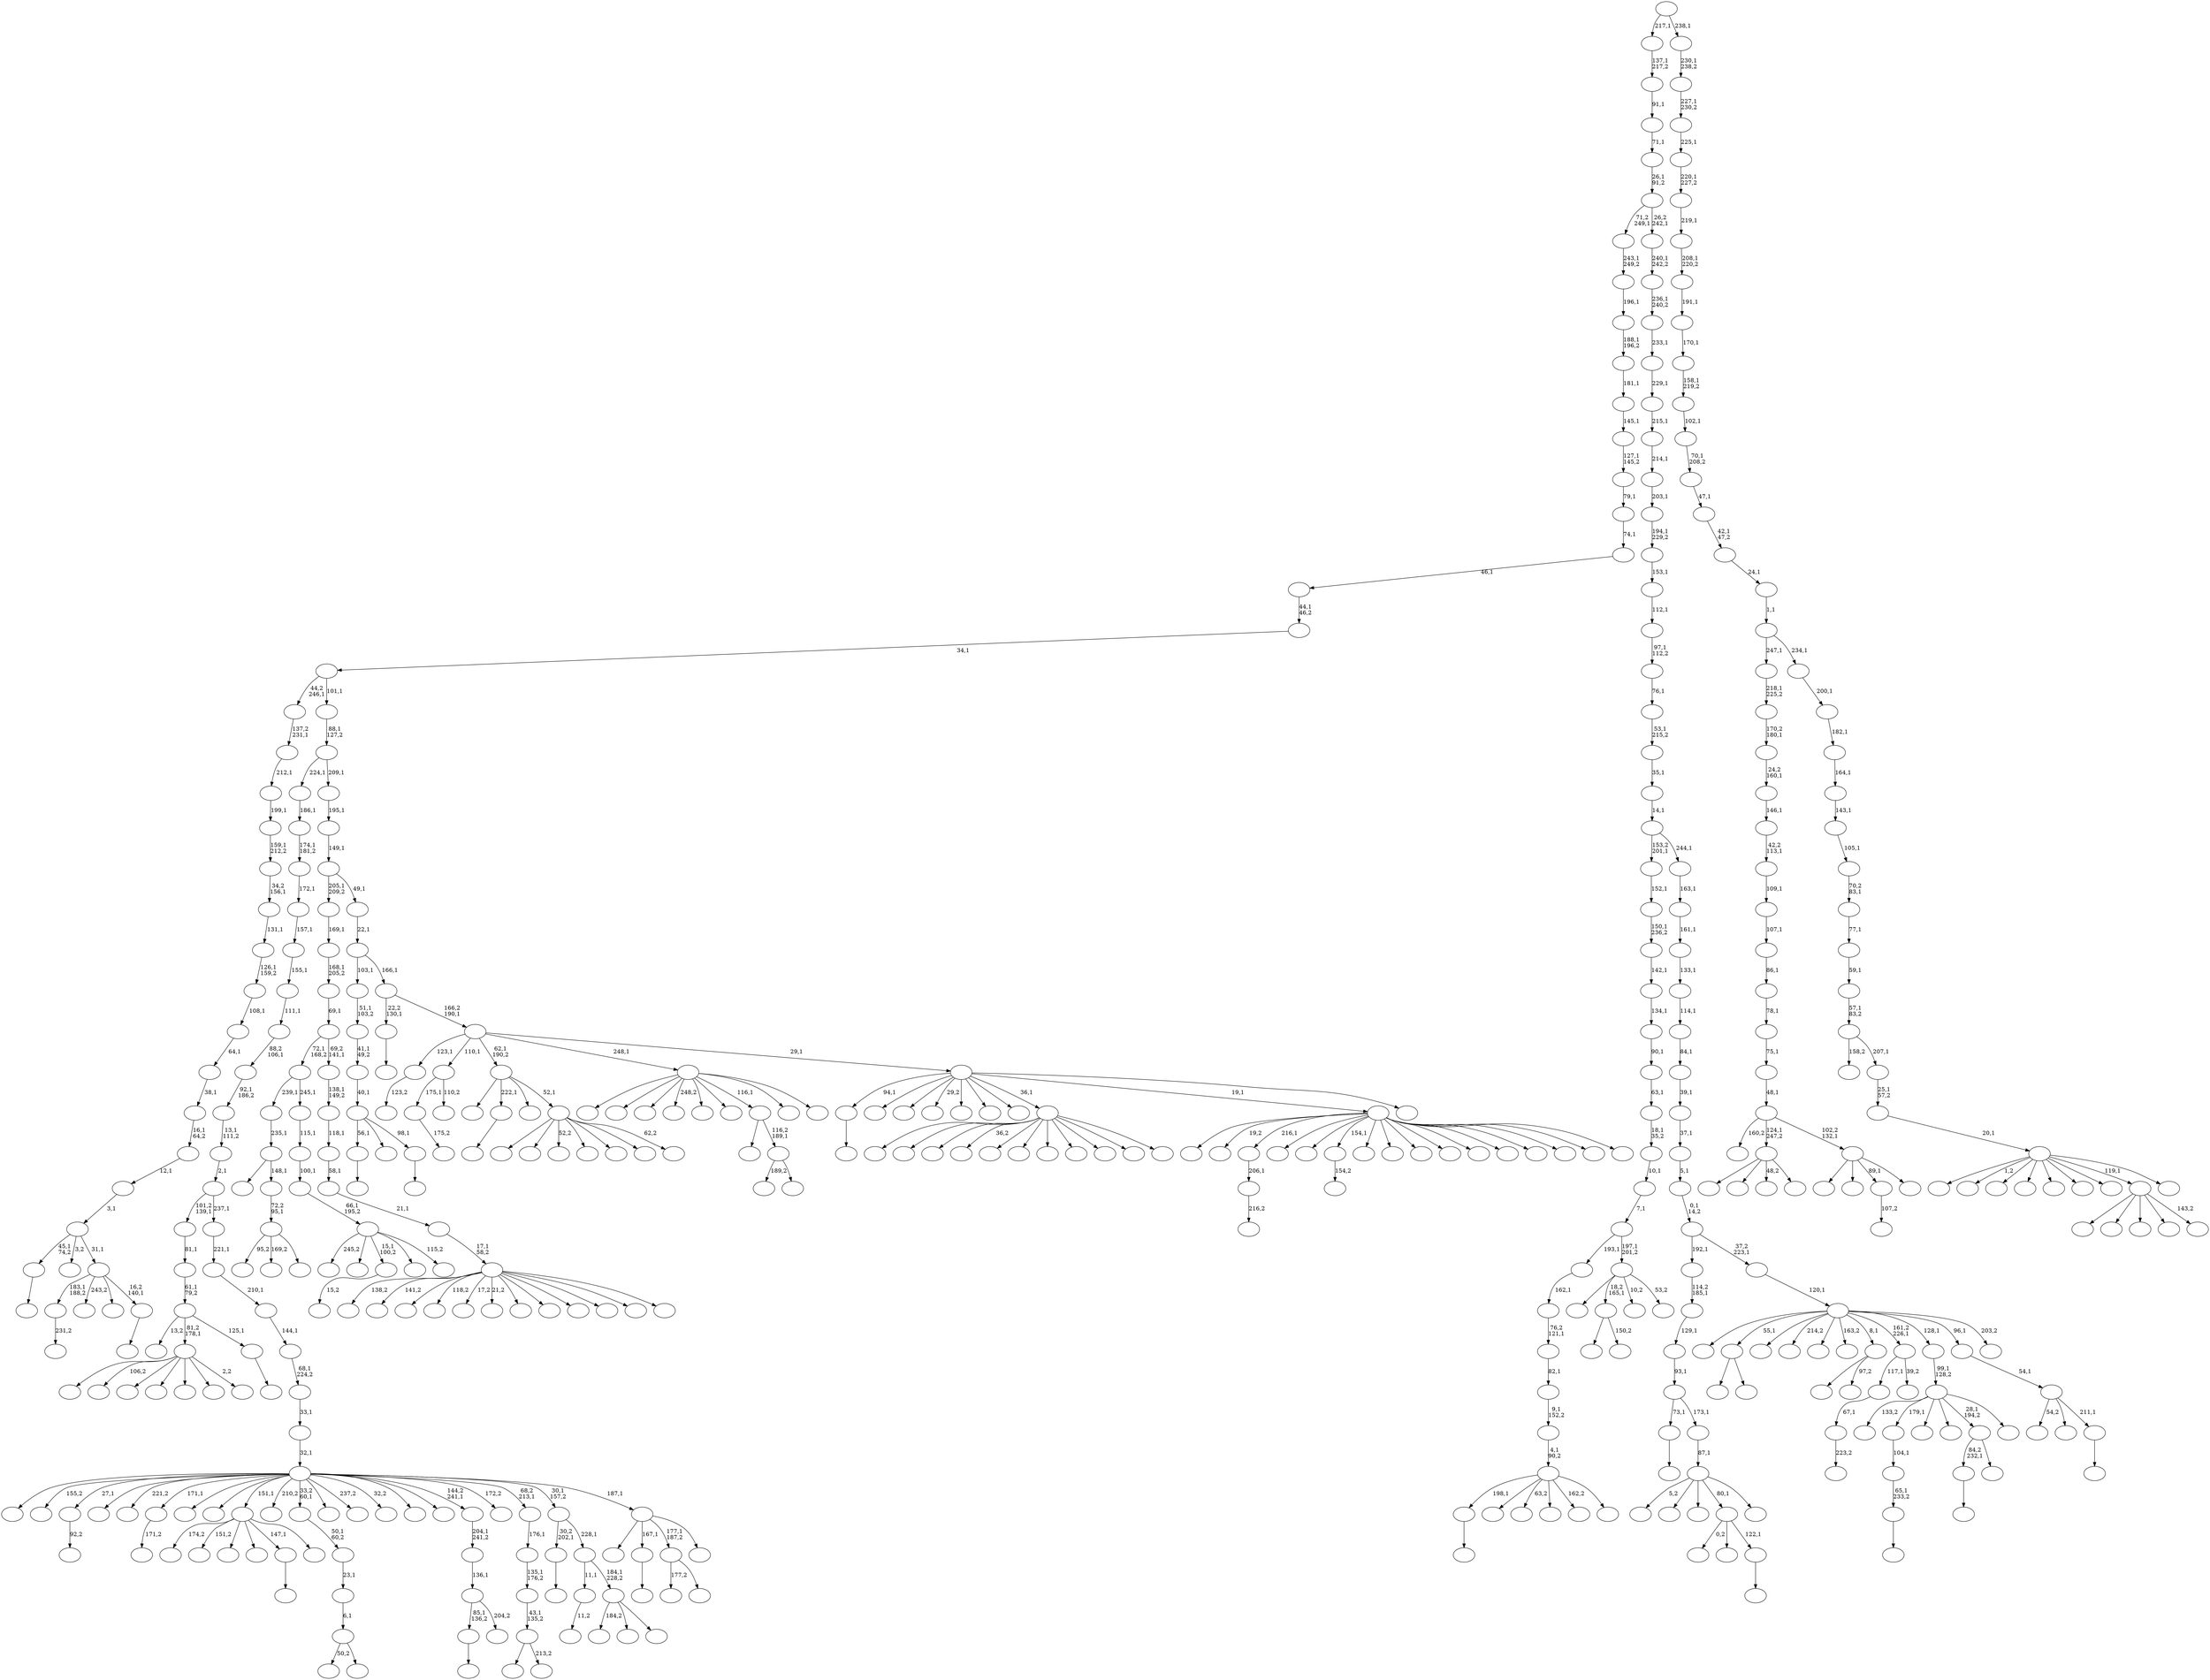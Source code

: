 digraph T {
	450 [label=""]
	449 [label=""]
	448 [label=""]
	447 [label=""]
	446 [label=""]
	445 [label=""]
	444 [label=""]
	443 [label=""]
	442 [label=""]
	441 [label=""]
	440 [label=""]
	439 [label=""]
	438 [label=""]
	437 [label=""]
	436 [label=""]
	435 [label=""]
	434 [label=""]
	433 [label=""]
	432 [label=""]
	431 [label=""]
	430 [label=""]
	429 [label=""]
	428 [label=""]
	427 [label=""]
	426 [label=""]
	425 [label=""]
	424 [label=""]
	423 [label=""]
	422 [label=""]
	421 [label=""]
	420 [label=""]
	419 [label=""]
	418 [label=""]
	417 [label=""]
	416 [label=""]
	415 [label=""]
	414 [label=""]
	413 [label=""]
	412 [label=""]
	411 [label=""]
	410 [label=""]
	409 [label=""]
	408 [label=""]
	407 [label=""]
	406 [label=""]
	405 [label=""]
	404 [label=""]
	403 [label=""]
	402 [label=""]
	401 [label=""]
	400 [label=""]
	399 [label=""]
	398 [label=""]
	397 [label=""]
	396 [label=""]
	395 [label=""]
	394 [label=""]
	393 [label=""]
	392 [label=""]
	391 [label=""]
	390 [label=""]
	389 [label=""]
	388 [label=""]
	387 [label=""]
	386 [label=""]
	385 [label=""]
	384 [label=""]
	383 [label=""]
	382 [label=""]
	381 [label=""]
	380 [label=""]
	379 [label=""]
	378 [label=""]
	377 [label=""]
	376 [label=""]
	375 [label=""]
	374 [label=""]
	373 [label=""]
	372 [label=""]
	371 [label=""]
	370 [label=""]
	369 [label=""]
	368 [label=""]
	367 [label=""]
	366 [label=""]
	365 [label=""]
	364 [label=""]
	363 [label=""]
	362 [label=""]
	361 [label=""]
	360 [label=""]
	359 [label=""]
	358 [label=""]
	357 [label=""]
	356 [label=""]
	355 [label=""]
	354 [label=""]
	353 [label=""]
	352 [label=""]
	351 [label=""]
	350 [label=""]
	349 [label=""]
	348 [label=""]
	347 [label=""]
	346 [label=""]
	345 [label=""]
	344 [label=""]
	343 [label=""]
	342 [label=""]
	341 [label=""]
	340 [label=""]
	339 [label=""]
	338 [label=""]
	337 [label=""]
	336 [label=""]
	335 [label=""]
	334 [label=""]
	333 [label=""]
	332 [label=""]
	331 [label=""]
	330 [label=""]
	329 [label=""]
	328 [label=""]
	327 [label=""]
	326 [label=""]
	325 [label=""]
	324 [label=""]
	323 [label=""]
	322 [label=""]
	321 [label=""]
	320 [label=""]
	319 [label=""]
	318 [label=""]
	317 [label=""]
	316 [label=""]
	315 [label=""]
	314 [label=""]
	313 [label=""]
	312 [label=""]
	311 [label=""]
	310 [label=""]
	309 [label=""]
	308 [label=""]
	307 [label=""]
	306 [label=""]
	305 [label=""]
	304 [label=""]
	303 [label=""]
	302 [label=""]
	301 [label=""]
	300 [label=""]
	299 [label=""]
	298 [label=""]
	297 [label=""]
	296 [label=""]
	295 [label=""]
	294 [label=""]
	293 [label=""]
	292 [label=""]
	291 [label=""]
	290 [label=""]
	289 [label=""]
	288 [label=""]
	287 [label=""]
	286 [label=""]
	285 [label=""]
	284 [label=""]
	283 [label=""]
	282 [label=""]
	281 [label=""]
	280 [label=""]
	279 [label=""]
	278 [label=""]
	277 [label=""]
	276 [label=""]
	275 [label=""]
	274 [label=""]
	273 [label=""]
	272 [label=""]
	271 [label=""]
	270 [label=""]
	269 [label=""]
	268 [label=""]
	267 [label=""]
	266 [label=""]
	265 [label=""]
	264 [label=""]
	263 [label=""]
	262 [label=""]
	261 [label=""]
	260 [label=""]
	259 [label=""]
	258 [label=""]
	257 [label=""]
	256 [label=""]
	255 [label=""]
	254 [label=""]
	253 [label=""]
	252 [label=""]
	251 [label=""]
	250 [label=""]
	249 [label=""]
	248 [label=""]
	247 [label=""]
	246 [label=""]
	245 [label=""]
	244 [label=""]
	243 [label=""]
	242 [label=""]
	241 [label=""]
	240 [label=""]
	239 [label=""]
	238 [label=""]
	237 [label=""]
	236 [label=""]
	235 [label=""]
	234 [label=""]
	233 [label=""]
	232 [label=""]
	231 [label=""]
	230 [label=""]
	229 [label=""]
	228 [label=""]
	227 [label=""]
	226 [label=""]
	225 [label=""]
	224 [label=""]
	223 [label=""]
	222 [label=""]
	221 [label=""]
	220 [label=""]
	219 [label=""]
	218 [label=""]
	217 [label=""]
	216 [label=""]
	215 [label=""]
	214 [label=""]
	213 [label=""]
	212 [label=""]
	211 [label=""]
	210 [label=""]
	209 [label=""]
	208 [label=""]
	207 [label=""]
	206 [label=""]
	205 [label=""]
	204 [label=""]
	203 [label=""]
	202 [label=""]
	201 [label=""]
	200 [label=""]
	199 [label=""]
	198 [label=""]
	197 [label=""]
	196 [label=""]
	195 [label=""]
	194 [label=""]
	193 [label=""]
	192 [label=""]
	191 [label=""]
	190 [label=""]
	189 [label=""]
	188 [label=""]
	187 [label=""]
	186 [label=""]
	185 [label=""]
	184 [label=""]
	183 [label=""]
	182 [label=""]
	181 [label=""]
	180 [label=""]
	179 [label=""]
	178 [label=""]
	177 [label=""]
	176 [label=""]
	175 [label=""]
	174 [label=""]
	173 [label=""]
	172 [label=""]
	171 [label=""]
	170 [label=""]
	169 [label=""]
	168 [label=""]
	167 [label=""]
	166 [label=""]
	165 [label=""]
	164 [label=""]
	163 [label=""]
	162 [label=""]
	161 [label=""]
	160 [label=""]
	159 [label=""]
	158 [label=""]
	157 [label=""]
	156 [label=""]
	155 [label=""]
	154 [label=""]
	153 [label=""]
	152 [label=""]
	151 [label=""]
	150 [label=""]
	149 [label=""]
	148 [label=""]
	147 [label=""]
	146 [label=""]
	145 [label=""]
	144 [label=""]
	143 [label=""]
	142 [label=""]
	141 [label=""]
	140 [label=""]
	139 [label=""]
	138 [label=""]
	137 [label=""]
	136 [label=""]
	135 [label=""]
	134 [label=""]
	133 [label=""]
	132 [label=""]
	131 [label=""]
	130 [label=""]
	129 [label=""]
	128 [label=""]
	127 [label=""]
	126 [label=""]
	125 [label=""]
	124 [label=""]
	123 [label=""]
	122 [label=""]
	121 [label=""]
	120 [label=""]
	119 [label=""]
	118 [label=""]
	117 [label=""]
	116 [label=""]
	115 [label=""]
	114 [label=""]
	113 [label=""]
	112 [label=""]
	111 [label=""]
	110 [label=""]
	109 [label=""]
	108 [label=""]
	107 [label=""]
	106 [label=""]
	105 [label=""]
	104 [label=""]
	103 [label=""]
	102 [label=""]
	101 [label=""]
	100 [label=""]
	99 [label=""]
	98 [label=""]
	97 [label=""]
	96 [label=""]
	95 [label=""]
	94 [label=""]
	93 [label=""]
	92 [label=""]
	91 [label=""]
	90 [label=""]
	89 [label=""]
	88 [label=""]
	87 [label=""]
	86 [label=""]
	85 [label=""]
	84 [label=""]
	83 [label=""]
	82 [label=""]
	81 [label=""]
	80 [label=""]
	79 [label=""]
	78 [label=""]
	77 [label=""]
	76 [label=""]
	75 [label=""]
	74 [label=""]
	73 [label=""]
	72 [label=""]
	71 [label=""]
	70 [label=""]
	69 [label=""]
	68 [label=""]
	67 [label=""]
	66 [label=""]
	65 [label=""]
	64 [label=""]
	63 [label=""]
	62 [label=""]
	61 [label=""]
	60 [label=""]
	59 [label=""]
	58 [label=""]
	57 [label=""]
	56 [label=""]
	55 [label=""]
	54 [label=""]
	53 [label=""]
	52 [label=""]
	51 [label=""]
	50 [label=""]
	49 [label=""]
	48 [label=""]
	47 [label=""]
	46 [label=""]
	45 [label=""]
	44 [label=""]
	43 [label=""]
	42 [label=""]
	41 [label=""]
	40 [label=""]
	39 [label=""]
	38 [label=""]
	37 [label=""]
	36 [label=""]
	35 [label=""]
	34 [label=""]
	33 [label=""]
	32 [label=""]
	31 [label=""]
	30 [label=""]
	29 [label=""]
	28 [label=""]
	27 [label=""]
	26 [label=""]
	25 [label=""]
	24 [label=""]
	23 [label=""]
	22 [label=""]
	21 [label=""]
	20 [label=""]
	19 [label=""]
	18 [label=""]
	17 [label=""]
	16 [label=""]
	15 [label=""]
	14 [label=""]
	13 [label=""]
	12 [label=""]
	11 [label=""]
	10 [label=""]
	9 [label=""]
	8 [label=""]
	7 [label=""]
	6 [label=""]
	5 [label=""]
	4 [label=""]
	3 [label=""]
	2 [label=""]
	1 [label=""]
	0 [label=""]
	449 -> 450 [label=""]
	445 -> 446 [label=""]
	442 -> 443 [label=""]
	440 -> 441 [label="92,2"]
	425 -> 426 [label=""]
	420 -> 421 [label=""]
	417 -> 418 [label=""]
	416 -> 417 [label="65,1\n233,2"]
	415 -> 416 [label="104,1"]
	412 -> 413 [label=""]
	407 -> 408 [label="216,2"]
	406 -> 407 [label="206,1"]
	397 -> 398 [label=""]
	396 -> 420 [label="56,1"]
	396 -> 401 [label=""]
	396 -> 397 [label="98,1"]
	395 -> 396 [label="40,1"]
	394 -> 395 [label="41,1\n49,2"]
	393 -> 394 [label="51,1\n103,2"]
	385 -> 386 [label="154,2"]
	378 -> 379 [label=""]
	375 -> 392 [label=""]
	375 -> 376 [label=""]
	368 -> 369 [label=""]
	363 -> 364 [label=""]
	357 -> 358 [label="231,2"]
	339 -> 340 [label="107,2"]
	335 -> 336 [label="171,2"]
	320 -> 321 [label="175,2"]
	317 -> 359 [label=""]
	317 -> 318 [label="150,2"]
	311 -> 312 [label=""]
	306 -> 436 [label="174,2"]
	306 -> 381 [label="151,2"]
	306 -> 341 [label=""]
	306 -> 334 [label=""]
	306 -> 311 [label="147,1"]
	306 -> 307 [label=""]
	302 -> 303 [label="15,2"]
	297 -> 298 [label=""]
	295 -> 423 [label="50,2"]
	295 -> 296 [label=""]
	294 -> 295 [label="6,1"]
	293 -> 294 [label="23,1"]
	292 -> 293 [label="50,1\n60,2"]
	287 -> 288 [label="123,2"]
	285 -> 428 [label="95,2"]
	285 -> 399 [label="169,2"]
	285 -> 286 [label=""]
	284 -> 285 [label="72,2\n95,1"]
	283 -> 329 [label=""]
	283 -> 284 [label="148,1"]
	282 -> 283 [label="235,1"]
	280 -> 281 [label="223,2"]
	279 -> 280 [label="67,1"]
	277 -> 371 [label="189,2"]
	277 -> 278 [label=""]
	276 -> 433 [label=""]
	276 -> 277 [label="116,2\n189,1"]
	270 -> 363 [label="84,2\n232,1"]
	270 -> 271 [label=""]
	260 -> 404 [label=""]
	260 -> 374 [label=""]
	260 -> 331 [label=""]
	260 -> 322 [label="36,2"]
	260 -> 313 [label=""]
	260 -> 304 [label=""]
	260 -> 301 [label=""]
	260 -> 299 [label=""]
	260 -> 289 [label=""]
	260 -> 262 [label=""]
	260 -> 261 [label=""]
	250 -> 320 [label="175,1"]
	250 -> 251 [label="110,2"]
	248 -> 249 [label=""]
	244 -> 332 [label="245,2"]
	244 -> 330 [label=""]
	244 -> 302 [label="15,1\n100,2"]
	244 -> 269 [label=""]
	244 -> 245 [label="115,2"]
	243 -> 244 [label="66,1\n195,2"]
	242 -> 243 [label="100,1"]
	241 -> 242 [label="115,1"]
	240 -> 282 [label="239,1"]
	240 -> 241 [label="245,1"]
	238 -> 412 [label="85,1\n136,2"]
	238 -> 239 [label="204,2"]
	237 -> 238 [label="136,1"]
	236 -> 237 [label="204,1\n241,2"]
	233 -> 234 [label=""]
	232 -> 411 [label="0,2"]
	232 -> 373 [label=""]
	232 -> 233 [label="122,1"]
	230 -> 355 [label=""]
	230 -> 231 [label="97,2"]
	226 -> 354 [label="177,2"]
	226 -> 227 [label=""]
	224 -> 445 [label="198,1"]
	224 -> 387 [label=""]
	224 -> 353 [label="63,2"]
	224 -> 352 [label=""]
	224 -> 259 [label="162,2"]
	224 -> 225 [label=""]
	223 -> 224 [label="4,1\n90,2"]
	222 -> 223 [label="9,1\n152,2"]
	221 -> 222 [label="82,1"]
	220 -> 221 [label="76,2\n121,1"]
	219 -> 220 [label="162,1"]
	217 -> 427 [label=""]
	217 -> 405 [label="106,2"]
	217 -> 391 [label=""]
	217 -> 338 [label=""]
	217 -> 264 [label=""]
	217 -> 229 [label=""]
	217 -> 218 [label="2,2"]
	209 -> 348 [label=""]
	209 -> 266 [label=""]
	209 -> 214 [label="48,2"]
	209 -> 210 [label=""]
	205 -> 206 [label=""]
	204 -> 357 [label="183,1\n188,2"]
	204 -> 333 [label="243,2"]
	204 -> 253 [label=""]
	204 -> 205 [label="16,2\n140,1"]
	203 -> 449 [label="45,1\n74,2"]
	203 -> 267 [label="3,2"]
	203 -> 204 [label="31,1"]
	202 -> 203 [label="3,1"]
	201 -> 202 [label="12,1"]
	200 -> 201 [label="16,1\n64,2"]
	199 -> 200 [label="38,1"]
	198 -> 199 [label="64,1"]
	197 -> 198 [label="108,1"]
	196 -> 197 [label="126,1\n159,2"]
	195 -> 196 [label="131,1"]
	194 -> 195 [label="34,2\n156,1"]
	193 -> 194 [label="159,1\n212,2"]
	192 -> 193 [label="199,1"]
	191 -> 192 [label="212,1"]
	190 -> 191 [label="137,2\n231,1"]
	188 -> 437 [label="5,2"]
	188 -> 347 [label=""]
	188 -> 305 [label=""]
	188 -> 232 [label="80,1"]
	188 -> 189 [label=""]
	187 -> 188 [label="87,1"]
	186 -> 368 [label="73,1"]
	186 -> 187 [label="173,1"]
	185 -> 186 [label="93,1"]
	184 -> 185 [label="129,1"]
	183 -> 184 [label="114,2\n185,1"]
	181 -> 410 [label=""]
	181 -> 317 [label="18,2\n165,1"]
	181 -> 272 [label="10,2"]
	181 -> 182 [label="53,2"]
	180 -> 219 [label="193,1"]
	180 -> 181 [label="197,1\n201,2"]
	179 -> 180 [label="7,1"]
	178 -> 179 [label="10,1"]
	177 -> 178 [label="18,1\n35,2"]
	176 -> 177 [label="63,1"]
	175 -> 176 [label="90,1"]
	174 -> 175 [label="134,1"]
	173 -> 174 [label="142,1"]
	172 -> 173 [label="150,1\n236,2"]
	171 -> 172 [label="152,1"]
	169 -> 170 [label=""]
	168 -> 372 [label="13,2"]
	168 -> 217 [label="81,2\n178,1"]
	168 -> 169 [label="125,1"]
	167 -> 168 [label="61,1\n79,2"]
	166 -> 167 [label="81,1"]
	164 -> 165 [label="11,2"]
	161 -> 431 [label=""]
	161 -> 409 [label="19,2"]
	161 -> 406 [label="216,1"]
	161 -> 403 [label=""]
	161 -> 389 [label=""]
	161 -> 385 [label="154,1"]
	161 -> 383 [label=""]
	161 -> 380 [label=""]
	161 -> 362 [label=""]
	161 -> 356 [label=""]
	161 -> 350 [label=""]
	161 -> 323 [label=""]
	161 -> 258 [label=""]
	161 -> 235 [label=""]
	161 -> 211 [label=""]
	161 -> 162 [label=""]
	159 -> 308 [label=""]
	159 -> 160 [label="213,2"]
	158 -> 159 [label="43,1\n135,2"]
	157 -> 158 [label="135,1\n176,2"]
	156 -> 157 [label="176,1"]
	152 -> 279 [label="117,1"]
	152 -> 153 [label="39,2"]
	150 -> 419 [label="133,2"]
	150 -> 415 [label="179,1"]
	150 -> 328 [label=""]
	150 -> 309 [label=""]
	150 -> 270 [label="28,1\n194,2"]
	150 -> 151 [label=""]
	149 -> 150 [label="99,1\n128,2"]
	147 -> 424 [label="138,2"]
	147 -> 414 [label="141,2"]
	147 -> 367 [label=""]
	147 -> 349 [label="118,2"]
	147 -> 346 [label="17,2"]
	147 -> 344 [label="21,2"]
	147 -> 315 [label=""]
	147 -> 290 [label=""]
	147 -> 274 [label=""]
	147 -> 256 [label=""]
	147 -> 213 [label=""]
	147 -> 148 [label=""]
	146 -> 147 [label="17,1\n58,2"]
	145 -> 146 [label="21,1"]
	144 -> 145 [label="58,1"]
	143 -> 144 [label="118,1"]
	142 -> 143 [label="138,1\n149,2"]
	141 -> 240 [label="72,1\n168,2"]
	141 -> 142 [label="69,2\n141,1"]
	140 -> 141 [label="69,1"]
	139 -> 140 [label="168,1\n205,2"]
	138 -> 139 [label="169,1"]
	136 -> 327 [label="184,2"]
	136 -> 291 [label=""]
	136 -> 137 [label=""]
	135 -> 164 [label="11,1"]
	135 -> 136 [label="184,1\n228,2"]
	134 -> 248 [label="30,2\n202,1"]
	134 -> 135 [label="228,1"]
	132 -> 390 [label=""]
	132 -> 365 [label=""]
	132 -> 339 [label="89,1"]
	132 -> 133 [label=""]
	131 -> 429 [label="160,2"]
	131 -> 209 [label="124,1\n247,2"]
	131 -> 132 [label="102,2\n132,1"]
	130 -> 131 [label="48,1"]
	129 -> 130 [label="75,1"]
	128 -> 129 [label="78,1"]
	127 -> 128 [label="86,1"]
	126 -> 127 [label="107,1"]
	125 -> 126 [label="109,1"]
	124 -> 125 [label="42,2\n113,1"]
	123 -> 124 [label="146,1"]
	122 -> 123 [label="24,2\n160,1"]
	121 -> 122 [label="170,2\n180,1"]
	120 -> 121 [label="218,1\n225,2"]
	118 -> 439 [label=""]
	118 -> 435 [label=""]
	118 -> 246 [label="52,2"]
	118 -> 228 [label=""]
	118 -> 216 [label=""]
	118 -> 215 [label=""]
	118 -> 119 [label="62,2"]
	117 -> 422 [label=""]
	117 -> 378 [label="222,1"]
	117 -> 342 [label=""]
	117 -> 118 [label="52,1"]
	115 -> 444 [label=""]
	115 -> 442 [label="167,1"]
	115 -> 226 [label="177,1\n187,2"]
	115 -> 116 [label=""]
	114 -> 448 [label=""]
	114 -> 447 [label="155,2"]
	114 -> 440 [label="27,1"]
	114 -> 432 [label=""]
	114 -> 382 [label="221,2"]
	114 -> 335 [label="171,1"]
	114 -> 326 [label=""]
	114 -> 319 [label=""]
	114 -> 306 [label="151,1"]
	114 -> 300 [label="210,2"]
	114 -> 292 [label="33,2\n60,1"]
	114 -> 268 [label=""]
	114 -> 263 [label="237,2"]
	114 -> 255 [label="32,2"]
	114 -> 254 [label=""]
	114 -> 252 [label=""]
	114 -> 236 [label="144,2\n241,1"]
	114 -> 163 [label="172,2"]
	114 -> 156 [label="68,2\n213,1"]
	114 -> 134 [label="30,1\n157,2"]
	114 -> 115 [label="187,1"]
	113 -> 114 [label="32,1"]
	112 -> 113 [label="33,1"]
	111 -> 112 [label="68,1\n224,2"]
	110 -> 111 [label="144,1"]
	109 -> 110 [label="210,1"]
	108 -> 109 [label="221,1"]
	107 -> 166 [label="101,2\n139,1"]
	107 -> 108 [label="237,1"]
	106 -> 107 [label="2,1"]
	105 -> 106 [label="13,1\n111,2"]
	104 -> 105 [label="92,1\n186,2"]
	103 -> 104 [label="88,2\n106,1"]
	102 -> 103 [label="111,1"]
	101 -> 102 [label="155,1"]
	100 -> 101 [label="157,1"]
	99 -> 100 [label="172,1"]
	98 -> 99 [label="174,1\n181,2"]
	97 -> 98 [label="186,1"]
	95 -> 96 [label=""]
	94 -> 384 [label="54,2"]
	94 -> 207 [label=""]
	94 -> 95 [label="211,1"]
	93 -> 94 [label="54,1"]
	90 -> 438 [label=""]
	90 -> 434 [label=""]
	90 -> 430 [label=""]
	90 -> 366 [label="248,2"]
	90 -> 351 [label=""]
	90 -> 316 [label=""]
	90 -> 276 [label="116,1"]
	90 -> 265 [label=""]
	90 -> 91 [label=""]
	88 -> 425 [label="94,1"]
	88 -> 388 [label=""]
	88 -> 343 [label=""]
	88 -> 325 [label="29,2"]
	88 -> 314 [label=""]
	88 -> 310 [label=""]
	88 -> 275 [label=""]
	88 -> 260 [label="36,1"]
	88 -> 161 [label="19,1"]
	88 -> 89 [label=""]
	87 -> 287 [label="123,1"]
	87 -> 250 [label="110,1"]
	87 -> 117 [label="62,1\n190,2"]
	87 -> 90 [label="248,1"]
	87 -> 88 [label="29,1"]
	86 -> 297 [label="22,2\n130,1"]
	86 -> 87 [label="166,2\n190,1"]
	85 -> 393 [label="103,1"]
	85 -> 86 [label="166,1"]
	84 -> 85 [label="22,1"]
	83 -> 138 [label="205,1\n209,2"]
	83 -> 84 [label="49,1"]
	82 -> 83 [label="149,1"]
	81 -> 82 [label="195,1"]
	80 -> 97 [label="224,1"]
	80 -> 81 [label="209,1"]
	79 -> 80 [label="88,1\n127,2"]
	78 -> 190 [label="44,2\n246,1"]
	78 -> 79 [label="101,1"]
	77 -> 78 [label="34,1"]
	76 -> 77 [label="44,1\n46,2"]
	75 -> 76 [label="46,1"]
	74 -> 75 [label="74,1"]
	73 -> 74 [label="79,1"]
	72 -> 73 [label="127,1\n145,2"]
	71 -> 72 [label="145,1"]
	70 -> 71 [label="181,1"]
	69 -> 70 [label="188,1\n196,2"]
	68 -> 69 [label="196,1"]
	67 -> 68 [label="243,1\n249,2"]
	65 -> 377 [label=""]
	65 -> 324 [label=""]
	65 -> 273 [label=""]
	65 -> 154 [label=""]
	65 -> 66 [label="143,2"]
	63 -> 400 [label=""]
	63 -> 375 [label="55,1"]
	63 -> 370 [label=""]
	63 -> 337 [label="214,2"]
	63 -> 257 [label=""]
	63 -> 247 [label="163,2"]
	63 -> 230 [label="8,1"]
	63 -> 152 [label="161,2\n226,1"]
	63 -> 149 [label="128,1"]
	63 -> 93 [label="96,1"]
	63 -> 64 [label="203,2"]
	62 -> 63 [label="120,1"]
	61 -> 183 [label="192,1"]
	61 -> 62 [label="37,2\n223,1"]
	60 -> 61 [label="0,1\n14,2"]
	59 -> 60 [label="5,1"]
	58 -> 59 [label="37,1"]
	57 -> 58 [label="39,1"]
	56 -> 57 [label="84,1"]
	55 -> 56 [label="114,1"]
	54 -> 55 [label="133,1"]
	53 -> 54 [label="161,1"]
	52 -> 53 [label="163,1"]
	51 -> 171 [label="153,2\n201,1"]
	51 -> 52 [label="244,1"]
	50 -> 51 [label="14,1"]
	49 -> 50 [label="35,1"]
	48 -> 49 [label="53,1\n215,2"]
	47 -> 48 [label="76,1"]
	46 -> 47 [label="97,1\n112,2"]
	45 -> 46 [label="112,1"]
	44 -> 45 [label="153,1"]
	43 -> 44 [label="194,1\n229,2"]
	42 -> 43 [label="203,1"]
	41 -> 42 [label="214,1"]
	40 -> 41 [label="215,1"]
	39 -> 40 [label="229,1"]
	38 -> 39 [label="233,1"]
	37 -> 38 [label="236,1\n240,2"]
	36 -> 37 [label="240,1\n242,2"]
	35 -> 67 [label="71,2\n249,1"]
	35 -> 36 [label="26,2\n242,1"]
	34 -> 35 [label="26,1\n91,2"]
	33 -> 34 [label="71,1"]
	32 -> 33 [label="91,1"]
	31 -> 32 [label="137,1\n217,2"]
	29 -> 402 [label=""]
	29 -> 361 [label="1,2"]
	29 -> 360 [label=""]
	29 -> 345 [label=""]
	29 -> 208 [label=""]
	29 -> 155 [label=""]
	29 -> 92 [label=""]
	29 -> 65 [label="119,1"]
	29 -> 30 [label=""]
	28 -> 29 [label="20,1"]
	27 -> 28 [label="25,1\n57,2"]
	26 -> 212 [label="158,2"]
	26 -> 27 [label="207,1"]
	25 -> 26 [label="57,1\n83,2"]
	24 -> 25 [label="59,1"]
	23 -> 24 [label="77,1"]
	22 -> 23 [label="70,2\n83,1"]
	21 -> 22 [label="105,1"]
	20 -> 21 [label="143,1"]
	19 -> 20 [label="164,1"]
	18 -> 19 [label="182,1"]
	17 -> 18 [label="200,1"]
	16 -> 120 [label="247,1"]
	16 -> 17 [label="234,1"]
	15 -> 16 [label="1,1"]
	14 -> 15 [label="24,1"]
	13 -> 14 [label="42,1\n47,2"]
	12 -> 13 [label="47,1"]
	11 -> 12 [label="70,1\n208,2"]
	10 -> 11 [label="102,1"]
	9 -> 10 [label="158,1\n219,2"]
	8 -> 9 [label="170,1"]
	7 -> 8 [label="191,1"]
	6 -> 7 [label="208,1\n220,2"]
	5 -> 6 [label="219,1"]
	4 -> 5 [label="220,1\n227,2"]
	3 -> 4 [label="225,1"]
	2 -> 3 [label="227,1\n230,2"]
	1 -> 2 [label="230,1\n238,2"]
	0 -> 31 [label="217,1"]
	0 -> 1 [label="238,1"]
}
